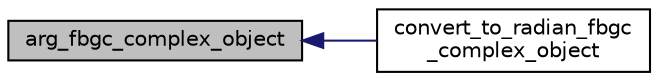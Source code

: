 digraph "arg_fbgc_complex_object"
{
  edge [fontname="Helvetica",fontsize="10",labelfontname="Helvetica",labelfontsize="10"];
  node [fontname="Helvetica",fontsize="10",shape=record];
  rankdir="LR";
  Node4 [label="arg_fbgc_complex_object",height=0.2,width=0.4,color="black", fillcolor="grey75", style="filled", fontcolor="black"];
  Node4 -> Node5 [dir="back",color="midnightblue",fontsize="10",style="solid",fontname="Helvetica"];
  Node5 [label="convert_to_radian_fbgc\l_complex_object",height=0.2,width=0.4,color="black", fillcolor="white", style="filled",URL="$complex__object_8c.html#af6eed65487ce10b483353b5da59626da"];
}
